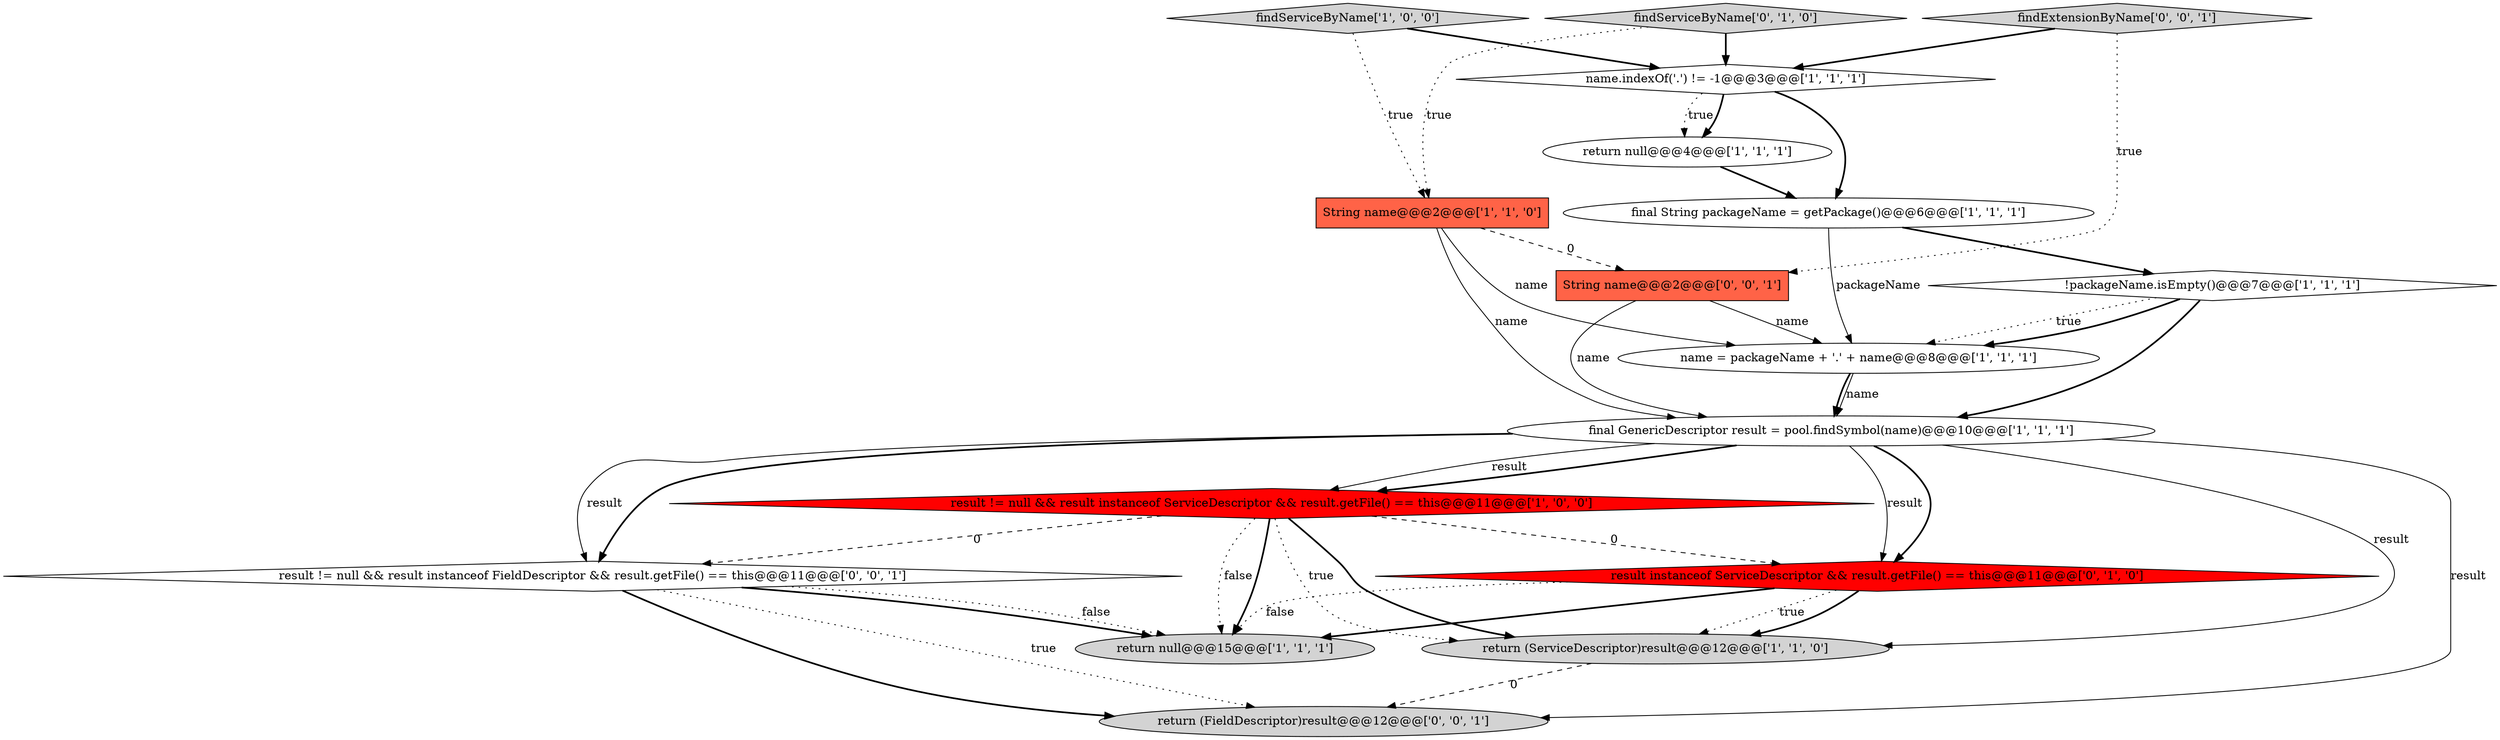 digraph {
10 [style = filled, label = "result != null && result instanceof ServiceDescriptor && result.getFile() == this@@@11@@@['1', '0', '0']", fillcolor = red, shape = diamond image = "AAA1AAABBB1BBB"];
15 [style = filled, label = "result != null && result instanceof FieldDescriptor && result.getFile() == this@@@11@@@['0', '0', '1']", fillcolor = white, shape = diamond image = "AAA0AAABBB3BBB"];
11 [style = filled, label = "result instanceof ServiceDescriptor && result.getFile() == this@@@11@@@['0', '1', '0']", fillcolor = red, shape = diamond image = "AAA1AAABBB2BBB"];
4 [style = filled, label = "name.indexOf('.') != -1@@@3@@@['1', '1', '1']", fillcolor = white, shape = diamond image = "AAA0AAABBB1BBB"];
1 [style = filled, label = "String name@@@2@@@['1', '1', '0']", fillcolor = tomato, shape = box image = "AAA0AAABBB1BBB"];
8 [style = filled, label = "return null@@@4@@@['1', '1', '1']", fillcolor = white, shape = ellipse image = "AAA0AAABBB1BBB"];
13 [style = filled, label = "String name@@@2@@@['0', '0', '1']", fillcolor = tomato, shape = box image = "AAA0AAABBB3BBB"];
6 [style = filled, label = "name = packageName + '.' + name@@@8@@@['1', '1', '1']", fillcolor = white, shape = ellipse image = "AAA0AAABBB1BBB"];
12 [style = filled, label = "findServiceByName['0', '1', '0']", fillcolor = lightgray, shape = diamond image = "AAA0AAABBB2BBB"];
3 [style = filled, label = "findServiceByName['1', '0', '0']", fillcolor = lightgray, shape = diamond image = "AAA0AAABBB1BBB"];
0 [style = filled, label = "final GenericDescriptor result = pool.findSymbol(name)@@@10@@@['1', '1', '1']", fillcolor = white, shape = ellipse image = "AAA0AAABBB1BBB"];
14 [style = filled, label = "return (FieldDescriptor)result@@@12@@@['0', '0', '1']", fillcolor = lightgray, shape = ellipse image = "AAA0AAABBB3BBB"];
2 [style = filled, label = "return null@@@15@@@['1', '1', '1']", fillcolor = lightgray, shape = ellipse image = "AAA0AAABBB1BBB"];
9 [style = filled, label = "!packageName.isEmpty()@@@7@@@['1', '1', '1']", fillcolor = white, shape = diamond image = "AAA0AAABBB1BBB"];
16 [style = filled, label = "findExtensionByName['0', '0', '1']", fillcolor = lightgray, shape = diamond image = "AAA0AAABBB3BBB"];
7 [style = filled, label = "final String packageName = getPackage()@@@6@@@['1', '1', '1']", fillcolor = white, shape = ellipse image = "AAA0AAABBB1BBB"];
5 [style = filled, label = "return (ServiceDescriptor)result@@@12@@@['1', '1', '0']", fillcolor = lightgray, shape = ellipse image = "AAA0AAABBB1BBB"];
10->15 [style = dashed, label="0"];
15->2 [style = bold, label=""];
0->10 [style = solid, label="result"];
5->14 [style = dashed, label="0"];
9->0 [style = bold, label=""];
1->0 [style = solid, label="name"];
15->14 [style = bold, label=""];
16->13 [style = dotted, label="true"];
1->6 [style = solid, label="name"];
11->2 [style = dotted, label="false"];
0->11 [style = solid, label="result"];
4->8 [style = dotted, label="true"];
12->1 [style = dotted, label="true"];
10->2 [style = dotted, label="false"];
0->11 [style = bold, label=""];
11->5 [style = dotted, label="true"];
6->0 [style = bold, label=""];
15->14 [style = dotted, label="true"];
9->6 [style = dotted, label="true"];
10->5 [style = dotted, label="true"];
3->4 [style = bold, label=""];
11->2 [style = bold, label=""];
4->7 [style = bold, label=""];
0->15 [style = bold, label=""];
8->7 [style = bold, label=""];
9->6 [style = bold, label=""];
10->11 [style = dashed, label="0"];
1->13 [style = dashed, label="0"];
15->2 [style = dotted, label="false"];
7->9 [style = bold, label=""];
11->5 [style = bold, label=""];
6->0 [style = solid, label="name"];
0->10 [style = bold, label=""];
10->5 [style = bold, label=""];
12->4 [style = bold, label=""];
13->0 [style = solid, label="name"];
0->5 [style = solid, label="result"];
4->8 [style = bold, label=""];
10->2 [style = bold, label=""];
7->6 [style = solid, label="packageName"];
16->4 [style = bold, label=""];
3->1 [style = dotted, label="true"];
13->6 [style = solid, label="name"];
0->14 [style = solid, label="result"];
0->15 [style = solid, label="result"];
}
